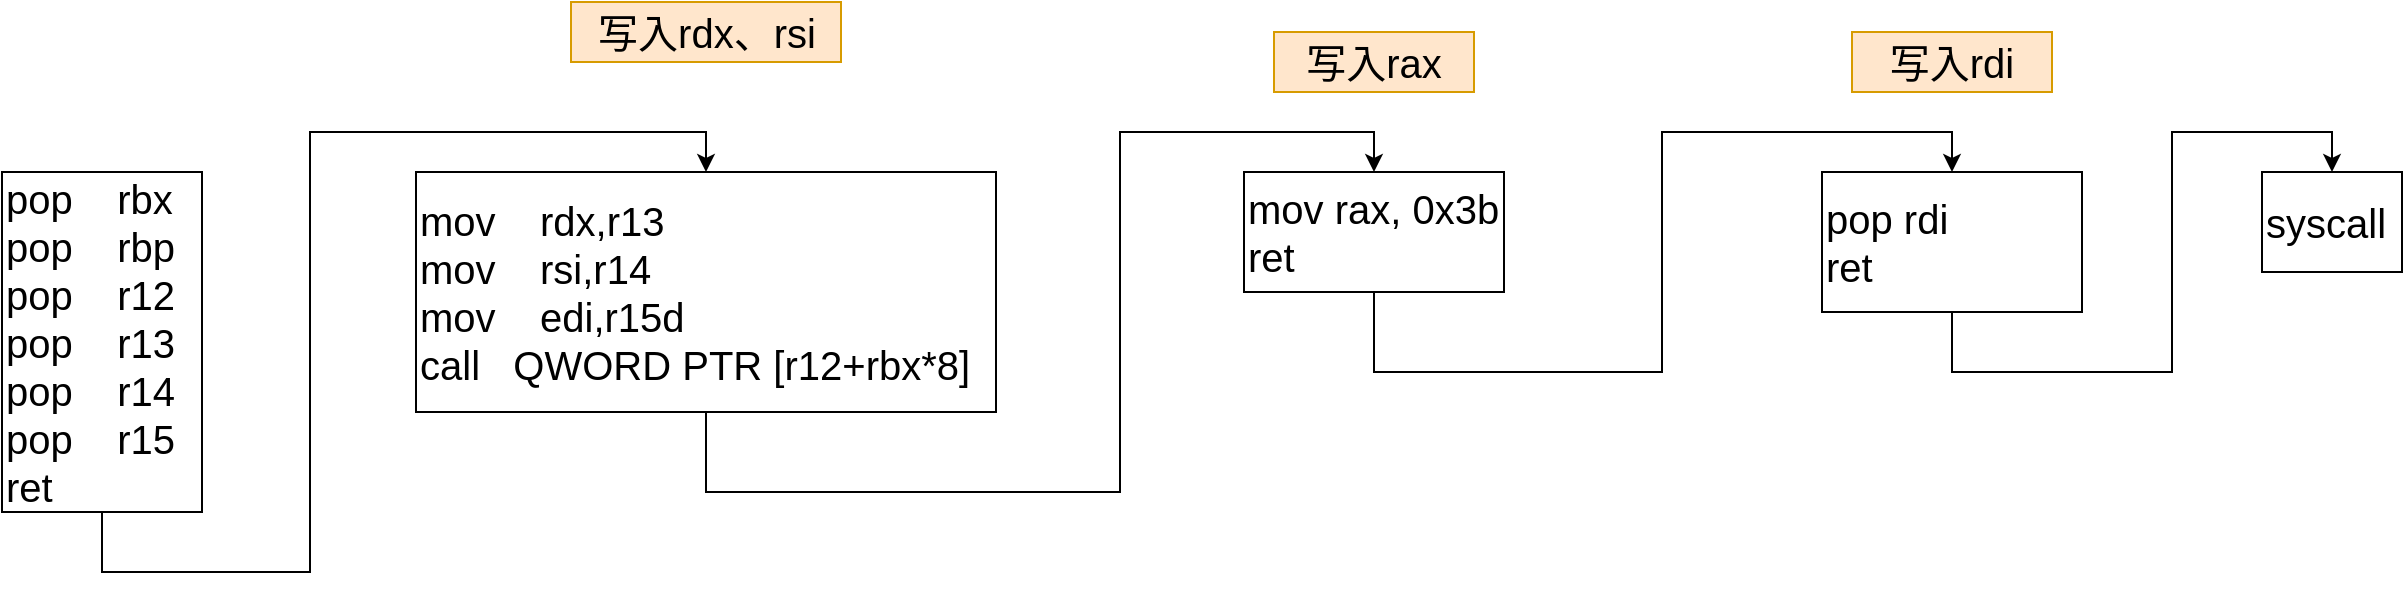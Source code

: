 <mxfile version="20.2.3" type="device"><diagram id="XNLoF2NSqIKpN8EQBIxZ" name="第 1 页"><mxGraphModel dx="934" dy="801" grid="1" gridSize="10" guides="1" tooltips="1" connect="1" arrows="1" fold="1" page="1" pageScale="1" pageWidth="827" pageHeight="1169" math="0" shadow="0"><root><mxCell id="0"/><mxCell id="1" parent="0"/><mxCell id="giHdy5HJ5naEGVygcKbK-6" style="edgeStyle=orthogonalEdgeStyle;rounded=0;orthogonalLoop=1;jettySize=auto;html=1;entryX=0.5;entryY=0;entryDx=0;entryDy=0;" parent="1" source="RSfpQG-wc9vBnTN62SQN-8" target="RSfpQG-wc9vBnTN62SQN-12" edge="1"><mxGeometry relative="1" as="geometry"><Array as="points"><mxPoint x="972" y="800"/><mxPoint x="1179" y="800"/><mxPoint x="1179" y="620"/><mxPoint x="1306" y="620"/></Array></mxGeometry></mxCell><mxCell id="RSfpQG-wc9vBnTN62SQN-8" value="&lt;div&gt;mov&amp;nbsp; &amp;nbsp; rdx,r13&lt;/div&gt;&lt;div&gt;mov&amp;nbsp; &amp;nbsp; rsi,r14&lt;/div&gt;&lt;div&gt;mov&amp;nbsp; &amp;nbsp; edi,r15d&lt;/div&gt;&lt;div&gt;call&amp;nbsp; &amp;nbsp;QWORD PTR [r12+rbx*8]&lt;/div&gt;" style="rounded=0;whiteSpace=wrap;html=1;fontSize=20;align=left;" parent="1" vertex="1"><mxGeometry x="827" y="640" width="290" height="120" as="geometry"/></mxCell><mxCell id="giHdy5HJ5naEGVygcKbK-5" style="edgeStyle=orthogonalEdgeStyle;rounded=0;orthogonalLoop=1;jettySize=auto;html=1;entryX=0.5;entryY=0;entryDx=0;entryDy=0;" parent="1" source="RSfpQG-wc9vBnTN62SQN-9" target="RSfpQG-wc9vBnTN62SQN-8" edge="1"><mxGeometry relative="1" as="geometry"><Array as="points"><mxPoint x="670" y="840"/><mxPoint x="774" y="840"/><mxPoint x="774" y="620"/><mxPoint x="972" y="620"/></Array></mxGeometry></mxCell><mxCell id="RSfpQG-wc9vBnTN62SQN-9" value="&lt;div&gt;pop&amp;nbsp; &amp;nbsp; rbx&lt;/div&gt;&lt;div&gt;pop&amp;nbsp; &amp;nbsp; rbp&lt;/div&gt;&lt;div&gt;pop&amp;nbsp; &amp;nbsp; r12&lt;/div&gt;&lt;div&gt;pop&amp;nbsp; &amp;nbsp; r13&lt;/div&gt;&lt;div&gt;pop&amp;nbsp; &amp;nbsp; r14&lt;/div&gt;&lt;div&gt;pop&amp;nbsp; &amp;nbsp; r15&lt;/div&gt;&lt;div&gt;ret&lt;/div&gt;" style="rounded=0;whiteSpace=wrap;html=1;fontSize=20;align=left;" parent="1" vertex="1"><mxGeometry x="620" y="640" width="100" height="170" as="geometry"/></mxCell><mxCell id="RSfpQG-wc9vBnTN62SQN-10" value="写入rdx、rsi" style="text;html=1;strokeColor=#d79b00;fillColor=#ffe6cc;align=center;verticalAlign=middle;whiteSpace=wrap;rounded=0;fontSize=20;" parent="1" vertex="1"><mxGeometry x="904.5" y="555" width="135" height="30" as="geometry"/></mxCell><mxCell id="giHdy5HJ5naEGVygcKbK-8" style="edgeStyle=orthogonalEdgeStyle;rounded=0;orthogonalLoop=1;jettySize=auto;html=1;entryX=0.5;entryY=0;entryDx=0;entryDy=0;" parent="1" source="RSfpQG-wc9vBnTN62SQN-12" target="RSfpQG-wc9vBnTN62SQN-19" edge="1"><mxGeometry relative="1" as="geometry"><Array as="points"><mxPoint x="1306" y="740"/><mxPoint x="1450" y="740"/><mxPoint x="1450" y="620"/><mxPoint x="1595" y="620"/></Array></mxGeometry></mxCell><mxCell id="RSfpQG-wc9vBnTN62SQN-12" value="&lt;div&gt;mov rax, 0x3b&lt;/div&gt;&lt;div&gt;ret&lt;/div&gt;" style="rounded=0;whiteSpace=wrap;html=1;fontSize=20;align=left;" parent="1" vertex="1"><mxGeometry x="1241" y="640" width="130" height="60" as="geometry"/></mxCell><mxCell id="RSfpQG-wc9vBnTN62SQN-13" value="写入rax" style="text;html=1;strokeColor=#d79b00;fillColor=#ffe6cc;align=center;verticalAlign=middle;whiteSpace=wrap;rounded=0;fontSize=20;" parent="1" vertex="1"><mxGeometry x="1256" y="570" width="100" height="30" as="geometry"/></mxCell><mxCell id="giHdy5HJ5naEGVygcKbK-9" style="edgeStyle=orthogonalEdgeStyle;rounded=0;orthogonalLoop=1;jettySize=auto;html=1;entryX=0.5;entryY=0;entryDx=0;entryDy=0;" parent="1" source="RSfpQG-wc9vBnTN62SQN-19" target="RSfpQG-wc9vBnTN62SQN-22" edge="1"><mxGeometry relative="1" as="geometry"><Array as="points"><mxPoint x="1595" y="740"/><mxPoint x="1705" y="740"/><mxPoint x="1705" y="620"/><mxPoint x="1785" y="620"/></Array></mxGeometry></mxCell><mxCell id="RSfpQG-wc9vBnTN62SQN-19" value="pop rdi&lt;br&gt;ret" style="rounded=0;whiteSpace=wrap;html=1;fontSize=20;align=left;" parent="1" vertex="1"><mxGeometry x="1530" y="640" width="130" height="70" as="geometry"/></mxCell><mxCell id="RSfpQG-wc9vBnTN62SQN-20" value="写入rdi" style="text;html=1;strokeColor=#d79b00;fillColor=#ffe6cc;align=center;verticalAlign=middle;whiteSpace=wrap;rounded=0;fontSize=20;" parent="1" vertex="1"><mxGeometry x="1545" y="570" width="100" height="30" as="geometry"/></mxCell><mxCell id="RSfpQG-wc9vBnTN62SQN-22" value="syscall" style="rounded=0;whiteSpace=wrap;html=1;fontSize=20;align=left;" parent="1" vertex="1"><mxGeometry x="1750" y="640" width="70" height="50" as="geometry"/></mxCell></root></mxGraphModel></diagram></mxfile>